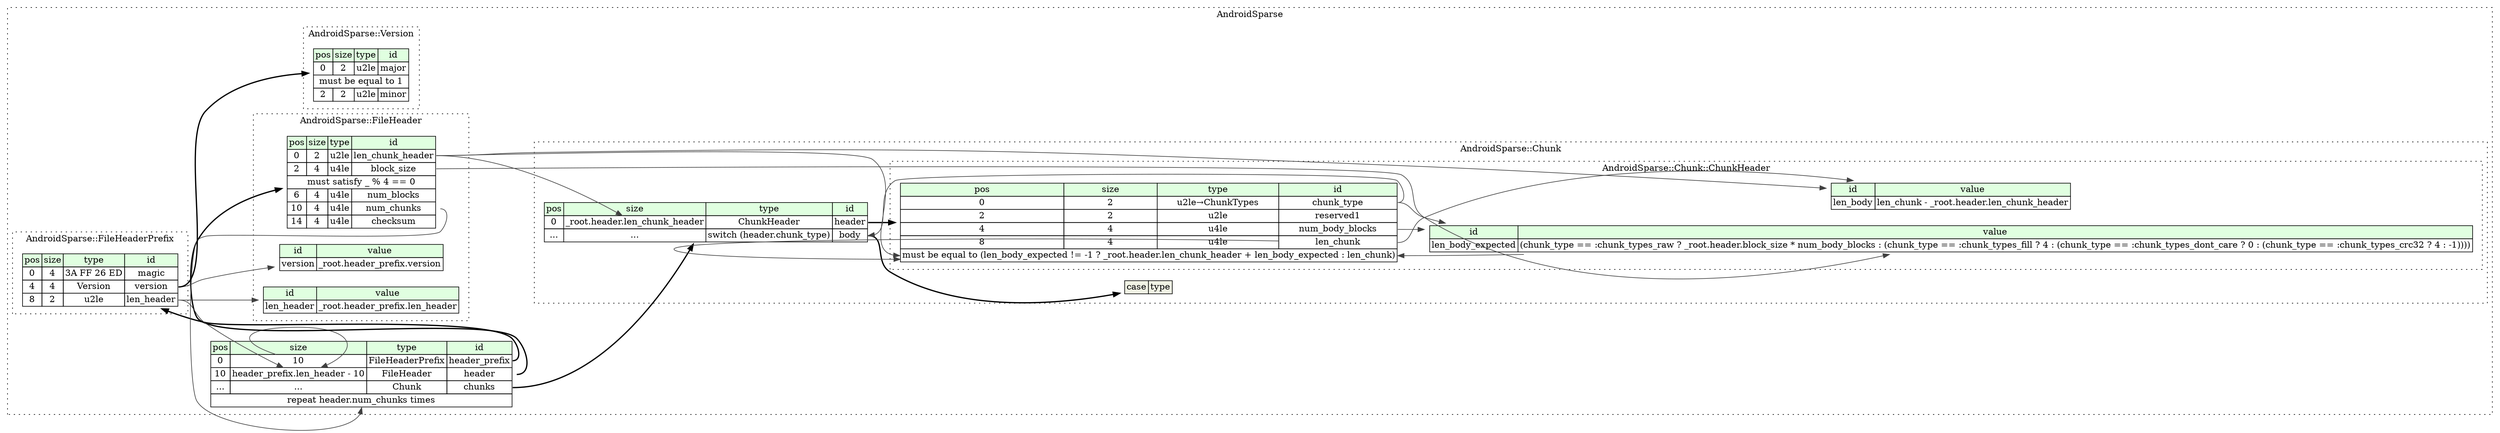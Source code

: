 digraph {
	rankdir=LR;
	node [shape=plaintext];
	subgraph cluster__android_sparse {
		label="AndroidSparse";
		graph[style=dotted];

		android_sparse__seq [label=<<TABLE BORDER="0" CELLBORDER="1" CELLSPACING="0">
			<TR><TD BGCOLOR="#E0FFE0">pos</TD><TD BGCOLOR="#E0FFE0">size</TD><TD BGCOLOR="#E0FFE0">type</TD><TD BGCOLOR="#E0FFE0">id</TD></TR>
			<TR><TD PORT="header_prefix_pos">0</TD><TD PORT="header_prefix_size">10</TD><TD>FileHeaderPrefix</TD><TD PORT="header_prefix_type">header_prefix</TD></TR>
			<TR><TD PORT="header_pos">10</TD><TD PORT="header_size">header_prefix.len_header - 10</TD><TD>FileHeader</TD><TD PORT="header_type">header</TD></TR>
			<TR><TD PORT="chunks_pos">...</TD><TD PORT="chunks_size">...</TD><TD>Chunk</TD><TD PORT="chunks_type">chunks</TD></TR>
			<TR><TD COLSPAN="4" PORT="chunks__repeat">repeat header.num_chunks times</TD></TR>
		</TABLE>>];
		subgraph cluster__chunk {
			label="AndroidSparse::Chunk";
			graph[style=dotted];

			chunk__seq [label=<<TABLE BORDER="0" CELLBORDER="1" CELLSPACING="0">
				<TR><TD BGCOLOR="#E0FFE0">pos</TD><TD BGCOLOR="#E0FFE0">size</TD><TD BGCOLOR="#E0FFE0">type</TD><TD BGCOLOR="#E0FFE0">id</TD></TR>
				<TR><TD PORT="header_pos">0</TD><TD PORT="header_size">_root.header.len_chunk_header</TD><TD>ChunkHeader</TD><TD PORT="header_type">header</TD></TR>
				<TR><TD PORT="body_pos">...</TD><TD PORT="body_size">...</TD><TD>switch (header.chunk_type)</TD><TD PORT="body_type">body</TD></TR>
			</TABLE>>];
chunk__seq_body_switch [label=<<TABLE BORDER="0" CELLBORDER="1" CELLSPACING="0">
	<TR><TD BGCOLOR="#F0F2E4">case</TD><TD BGCOLOR="#F0F2E4">type</TD></TR>
</TABLE>>];
			subgraph cluster__chunk_header {
				label="AndroidSparse::Chunk::ChunkHeader";
				graph[style=dotted];

				chunk_header__seq [label=<<TABLE BORDER="0" CELLBORDER="1" CELLSPACING="0">
					<TR><TD BGCOLOR="#E0FFE0">pos</TD><TD BGCOLOR="#E0FFE0">size</TD><TD BGCOLOR="#E0FFE0">type</TD><TD BGCOLOR="#E0FFE0">id</TD></TR>
					<TR><TD PORT="chunk_type_pos">0</TD><TD PORT="chunk_type_size">2</TD><TD>u2le→ChunkTypes</TD><TD PORT="chunk_type_type">chunk_type</TD></TR>
					<TR><TD PORT="reserved1_pos">2</TD><TD PORT="reserved1_size">2</TD><TD>u2le</TD><TD PORT="reserved1_type">reserved1</TD></TR>
					<TR><TD PORT="num_body_blocks_pos">4</TD><TD PORT="num_body_blocks_size">4</TD><TD>u4le</TD><TD PORT="num_body_blocks_type">num_body_blocks</TD></TR>
					<TR><TD PORT="len_chunk_pos">8</TD><TD PORT="len_chunk_size">4</TD><TD>u4le</TD><TD PORT="len_chunk_type">len_chunk</TD></TR>
					<TR><TD COLSPAN="4" PORT="len_chunk__valid">must be equal to (len_body_expected != -1 ? _root.header.len_chunk_header + len_body_expected : len_chunk)</TD></TR>
				</TABLE>>];
				chunk_header__inst__len_body [label=<<TABLE BORDER="0" CELLBORDER="1" CELLSPACING="0">
					<TR><TD BGCOLOR="#E0FFE0">id</TD><TD BGCOLOR="#E0FFE0">value</TD></TR>
					<TR><TD>len_body</TD><TD>len_chunk - _root.header.len_chunk_header</TD></TR>
				</TABLE>>];
				chunk_header__inst__len_body_expected [label=<<TABLE BORDER="0" CELLBORDER="1" CELLSPACING="0">
					<TR><TD BGCOLOR="#E0FFE0">id</TD><TD BGCOLOR="#E0FFE0">value</TD></TR>
					<TR><TD>len_body_expected</TD><TD>(chunk_type == :chunk_types_raw ? _root.header.block_size * num_body_blocks : (chunk_type == :chunk_types_fill ? 4 : (chunk_type == :chunk_types_dont_care ? 0 : (chunk_type == :chunk_types_crc32 ? 4 : -1))))</TD></TR>
				</TABLE>>];
			}
		}
		subgraph cluster__file_header {
			label="AndroidSparse::FileHeader";
			graph[style=dotted];

			file_header__seq [label=<<TABLE BORDER="0" CELLBORDER="1" CELLSPACING="0">
				<TR><TD BGCOLOR="#E0FFE0">pos</TD><TD BGCOLOR="#E0FFE0">size</TD><TD BGCOLOR="#E0FFE0">type</TD><TD BGCOLOR="#E0FFE0">id</TD></TR>
				<TR><TD PORT="len_chunk_header_pos">0</TD><TD PORT="len_chunk_header_size">2</TD><TD>u2le</TD><TD PORT="len_chunk_header_type">len_chunk_header</TD></TR>
				<TR><TD PORT="block_size_pos">2</TD><TD PORT="block_size_size">4</TD><TD>u4le</TD><TD PORT="block_size_type">block_size</TD></TR>
				<TR><TD COLSPAN="4" PORT="block_size__valid">must satisfy _ % 4 == 0</TD></TR>
				<TR><TD PORT="num_blocks_pos">6</TD><TD PORT="num_blocks_size">4</TD><TD>u4le</TD><TD PORT="num_blocks_type">num_blocks</TD></TR>
				<TR><TD PORT="num_chunks_pos">10</TD><TD PORT="num_chunks_size">4</TD><TD>u4le</TD><TD PORT="num_chunks_type">num_chunks</TD></TR>
				<TR><TD PORT="checksum_pos">14</TD><TD PORT="checksum_size">4</TD><TD>u4le</TD><TD PORT="checksum_type">checksum</TD></TR>
			</TABLE>>];
			file_header__inst__len_header [label=<<TABLE BORDER="0" CELLBORDER="1" CELLSPACING="0">
				<TR><TD BGCOLOR="#E0FFE0">id</TD><TD BGCOLOR="#E0FFE0">value</TD></TR>
				<TR><TD>len_header</TD><TD>_root.header_prefix.len_header</TD></TR>
			</TABLE>>];
			file_header__inst__version [label=<<TABLE BORDER="0" CELLBORDER="1" CELLSPACING="0">
				<TR><TD BGCOLOR="#E0FFE0">id</TD><TD BGCOLOR="#E0FFE0">value</TD></TR>
				<TR><TD>version</TD><TD>_root.header_prefix.version</TD></TR>
			</TABLE>>];
		}
		subgraph cluster__file_header_prefix {
			label="AndroidSparse::FileHeaderPrefix";
			graph[style=dotted];

			file_header_prefix__seq [label=<<TABLE BORDER="0" CELLBORDER="1" CELLSPACING="0">
				<TR><TD BGCOLOR="#E0FFE0">pos</TD><TD BGCOLOR="#E0FFE0">size</TD><TD BGCOLOR="#E0FFE0">type</TD><TD BGCOLOR="#E0FFE0">id</TD></TR>
				<TR><TD PORT="magic_pos">0</TD><TD PORT="magic_size">4</TD><TD>3A FF 26 ED</TD><TD PORT="magic_type">magic</TD></TR>
				<TR><TD PORT="version_pos">4</TD><TD PORT="version_size">4</TD><TD>Version</TD><TD PORT="version_type">version</TD></TR>
				<TR><TD PORT="len_header_pos">8</TD><TD PORT="len_header_size">2</TD><TD>u2le</TD><TD PORT="len_header_type">len_header</TD></TR>
			</TABLE>>];
		}
		subgraph cluster__version {
			label="AndroidSparse::Version";
			graph[style=dotted];

			version__seq [label=<<TABLE BORDER="0" CELLBORDER="1" CELLSPACING="0">
				<TR><TD BGCOLOR="#E0FFE0">pos</TD><TD BGCOLOR="#E0FFE0">size</TD><TD BGCOLOR="#E0FFE0">type</TD><TD BGCOLOR="#E0FFE0">id</TD></TR>
				<TR><TD PORT="major_pos">0</TD><TD PORT="major_size">2</TD><TD>u2le</TD><TD PORT="major_type">major</TD></TR>
				<TR><TD COLSPAN="4" PORT="major__valid">must be equal to 1</TD></TR>
				<TR><TD PORT="minor_pos">2</TD><TD PORT="minor_size">2</TD><TD>u2le</TD><TD PORT="minor_type">minor</TD></TR>
			</TABLE>>];
		}
	}
	android_sparse__seq:header_prefix_type -> file_header_prefix__seq [style=bold];
	file_header_prefix__seq:len_header_type -> android_sparse__seq:header_size [color="#404040"];
	android_sparse__seq:header_prefix_size -> android_sparse__seq:header_size [color="#404040"];
	android_sparse__seq:header_type -> file_header__seq [style=bold];
	android_sparse__seq:chunks_type -> chunk__seq [style=bold];
	file_header__seq:num_chunks_type -> android_sparse__seq:chunks__repeat [color="#404040"];
	file_header__seq:len_chunk_header_type -> chunk__seq:header_size [color="#404040"];
	chunk__seq:header_type -> chunk_header__seq [style=bold];
	chunk__seq:body_type -> chunk__seq_body_switch [style=bold];
	chunk_header__seq:chunk_type_type -> chunk__seq:body_type [color="#404040"];
	chunk_header__inst__len_body_expected:len_body_expected_type -> chunk_header__seq:len_chunk__valid [color="#404040"];
	file_header__seq:len_chunk_header_type -> chunk_header__seq:len_chunk__valid [color="#404040"];
	chunk_header__seq:len_chunk_type -> chunk_header__seq:len_chunk__valid [color="#404040"];
	chunk_header__seq:len_chunk_type -> chunk_header__inst__len_body [color="#404040"];
	file_header__seq:len_chunk_header_type -> chunk_header__inst__len_body [color="#404040"];
	chunk_header__seq:chunk_type_type -> chunk_header__inst__len_body_expected [color="#404040"];
	file_header__seq:block_size_type -> chunk_header__inst__len_body_expected [color="#404040"];
	chunk_header__seq:num_body_blocks_type -> chunk_header__inst__len_body_expected [color="#404040"];
	file_header_prefix__seq:len_header_type -> file_header__inst__len_header [color="#404040"];
	file_header_prefix__seq:version_type -> file_header__inst__version [color="#404040"];
	file_header_prefix__seq:version_type -> version__seq [style=bold];
}
